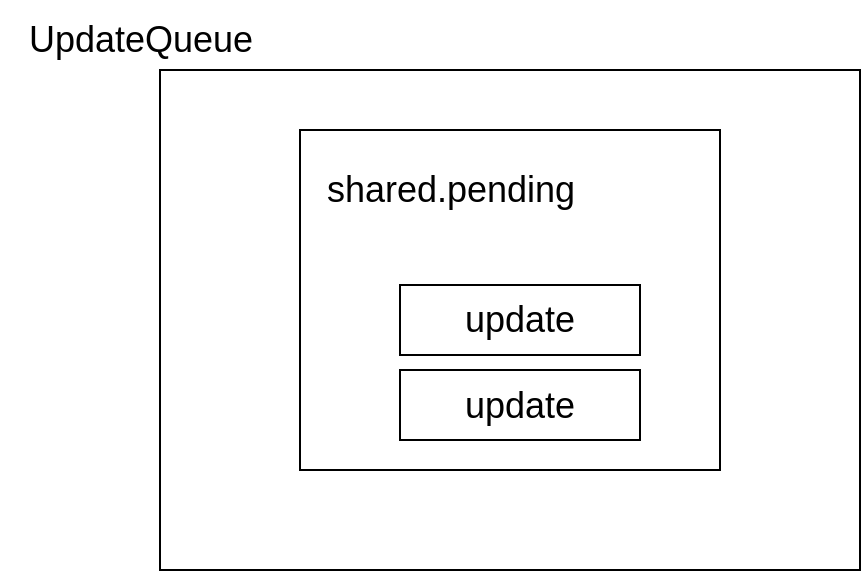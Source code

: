 <mxfile>
    <diagram id="tjSmF5tDfs2MqmIXXC3O" name="Page-1">
        <mxGraphModel dx="807" dy="301" grid="1" gridSize="10" guides="1" tooltips="1" connect="1" arrows="1" fold="1" page="1" pageScale="1" pageWidth="850" pageHeight="1100" math="0" shadow="0">
            <root>
                <mxCell id="0"/>
                <mxCell id="1" parent="0"/>
                <mxCell id="2" value="" style="rounded=0;whiteSpace=wrap;html=1;" parent="1" vertex="1">
                    <mxGeometry x="160" y="40" width="350" height="250" as="geometry"/>
                </mxCell>
                <mxCell id="3" value="" style="rounded=0;whiteSpace=wrap;html=1;" parent="1" vertex="1">
                    <mxGeometry x="230" y="70" width="210" height="170" as="geometry"/>
                </mxCell>
                <mxCell id="4" value="&lt;font style=&quot;font-size: 18px;&quot;&gt;update&lt;/font&gt;" style="rounded=0;whiteSpace=wrap;html=1;" parent="1" vertex="1">
                    <mxGeometry x="280" y="147.5" width="120" height="35" as="geometry"/>
                </mxCell>
                <mxCell id="5" value="&lt;font style=&quot;font-size: 18px;&quot;&gt;update&lt;/font&gt;" style="rounded=0;whiteSpace=wrap;html=1;" parent="1" vertex="1">
                    <mxGeometry x="280" y="190" width="120" height="35" as="geometry"/>
                </mxCell>
                <mxCell id="6" value="&lt;font style=&quot;font-size: 18px;&quot;&gt;UpdateQueue&lt;/font&gt;" style="text;html=1;align=center;verticalAlign=middle;resizable=0;points=[];autosize=1;strokeColor=none;fillColor=none;" parent="1" vertex="1">
                    <mxGeometry x="80" y="5" width="140" height="40" as="geometry"/>
                </mxCell>
                <mxCell id="7" value="&lt;font style=&quot;font-size: 18px;&quot;&gt;shared.pending&lt;/font&gt;" style="text;html=1;align=center;verticalAlign=middle;resizable=0;points=[];autosize=1;strokeColor=none;fillColor=none;" parent="1" vertex="1">
                    <mxGeometry x="230" y="80" width="150" height="40" as="geometry"/>
                </mxCell>
            </root>
        </mxGraphModel>
    </diagram>
</mxfile>